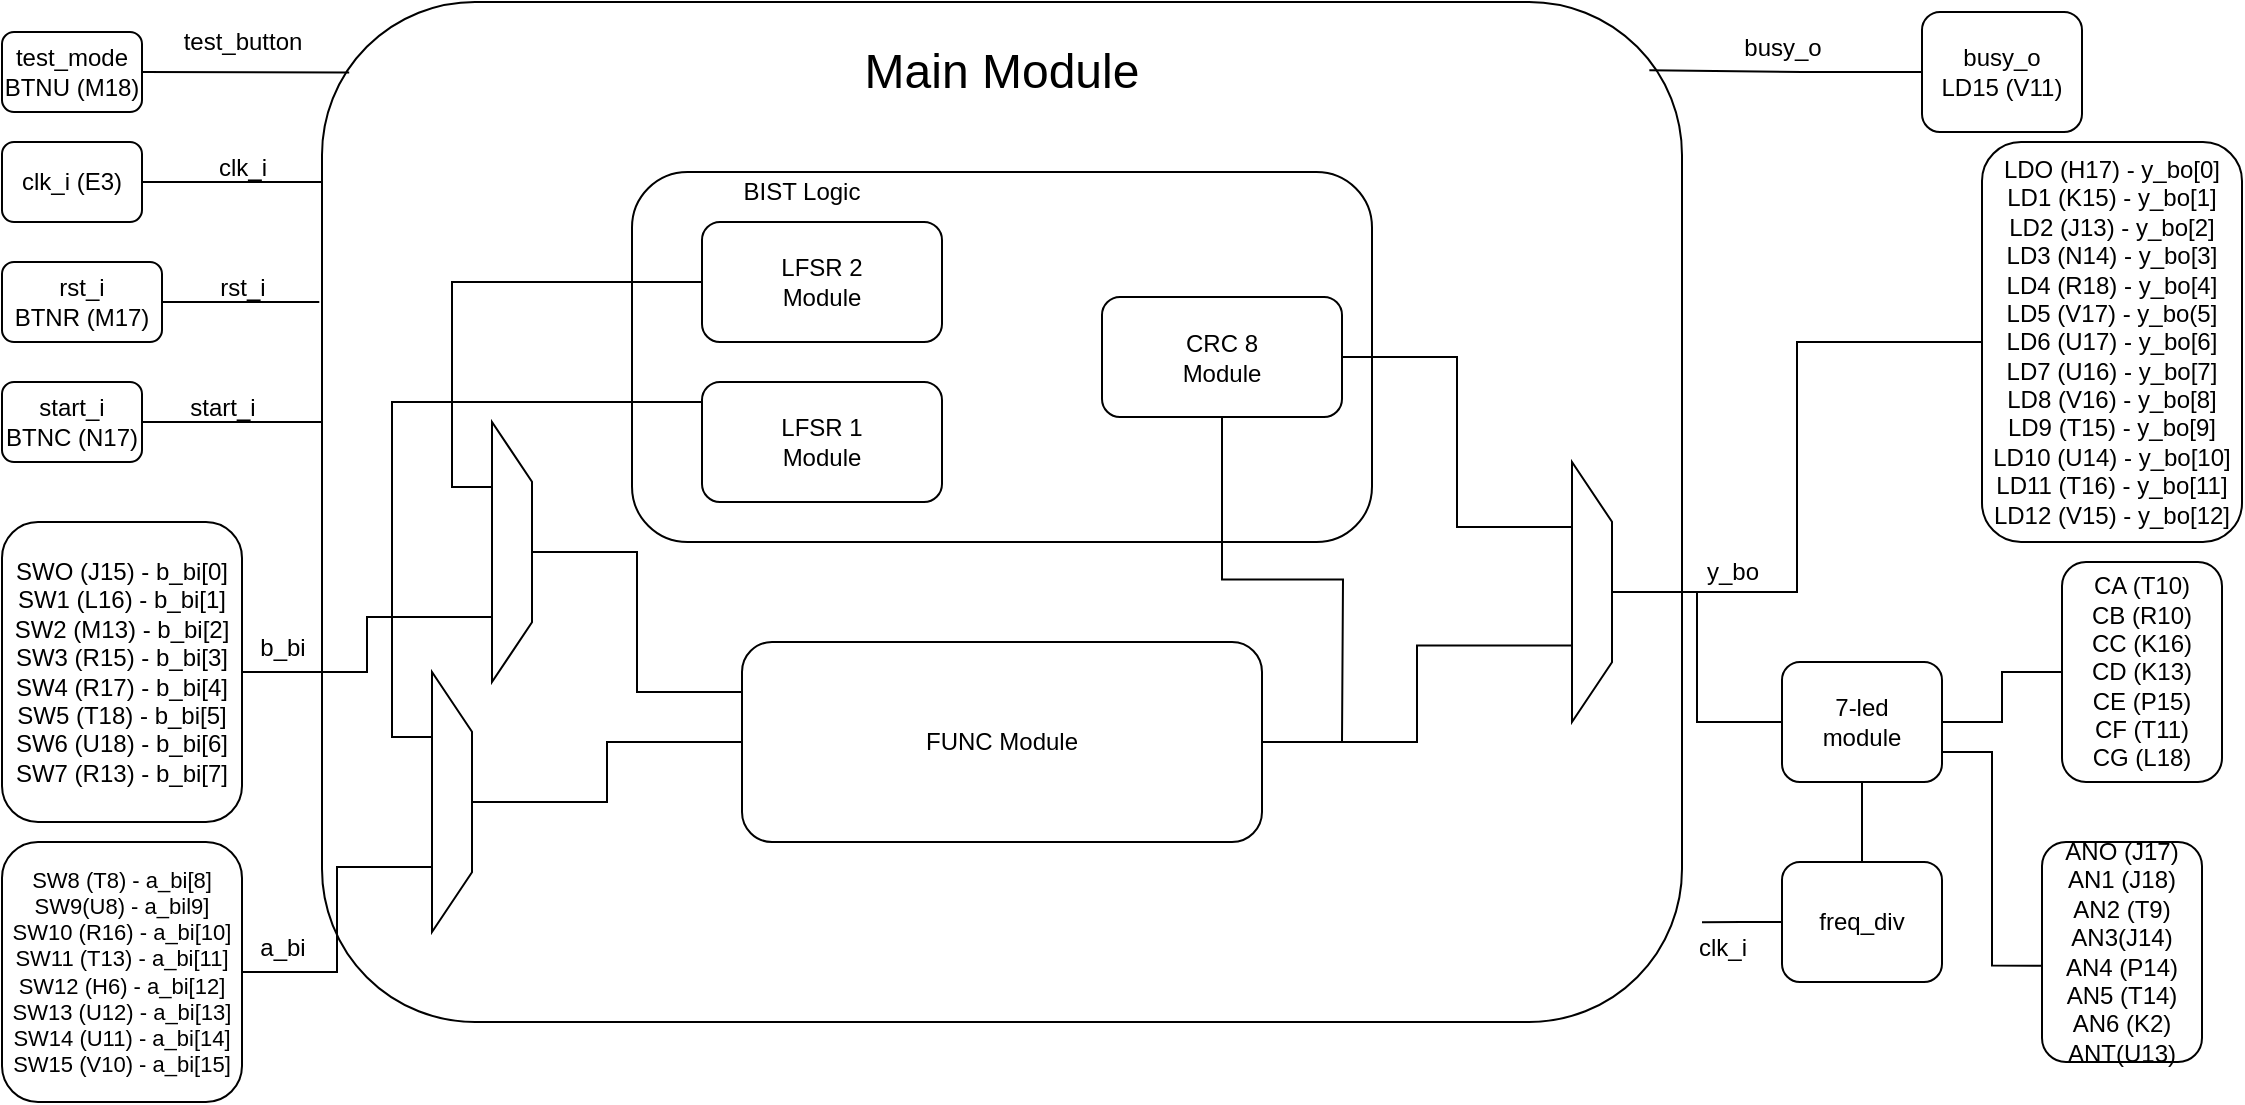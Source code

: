 <mxfile version="24.3.1" type="device">
  <diagram name="Page-1" id="8r99jC3OTzS9Ob0etDOE">
    <mxGraphModel dx="1464" dy="959" grid="1" gridSize="10" guides="1" tooltips="1" connect="1" arrows="1" fold="1" page="1" pageScale="1" pageWidth="827" pageHeight="1169" math="0" shadow="0">
      <root>
        <mxCell id="0" />
        <mxCell id="1" parent="0" />
        <mxCell id="MK-3uhewQqFmc1FHeEV7-1" value="" style="rounded=1;whiteSpace=wrap;html=1;" vertex="1" parent="1">
          <mxGeometry x="230" y="390" width="680" height="510" as="geometry" />
        </mxCell>
        <mxCell id="MK-3uhewQqFmc1FHeEV7-2" value="&lt;font style=&quot;font-size: 24px;&quot;&gt;Main Module&lt;/font&gt;" style="text;html=1;align=center;verticalAlign=middle;whiteSpace=wrap;rounded=0;" vertex="1" parent="1">
          <mxGeometry x="480" y="410" width="180" height="30" as="geometry" />
        </mxCell>
        <mxCell id="MK-3uhewQqFmc1FHeEV7-3" value="" style="rounded=1;whiteSpace=wrap;html=1;" vertex="1" parent="1">
          <mxGeometry x="385" y="475" width="370" height="185" as="geometry" />
        </mxCell>
        <mxCell id="MK-3uhewQqFmc1FHeEV7-4" value="LFSR 2&lt;div&gt;Module&lt;/div&gt;" style="rounded=1;whiteSpace=wrap;html=1;" vertex="1" parent="1">
          <mxGeometry x="420" y="500" width="120" height="60" as="geometry" />
        </mxCell>
        <mxCell id="MK-3uhewQqFmc1FHeEV7-5" value="BIST Logic" style="text;html=1;align=center;verticalAlign=middle;whiteSpace=wrap;rounded=0;" vertex="1" parent="1">
          <mxGeometry x="420" y="470" width="100" height="30" as="geometry" />
        </mxCell>
        <mxCell id="MK-3uhewQqFmc1FHeEV7-6" value="LFSR 1&lt;div&gt;Module&lt;/div&gt;" style="rounded=1;whiteSpace=wrap;html=1;" vertex="1" parent="1">
          <mxGeometry x="420" y="580" width="120" height="60" as="geometry" />
        </mxCell>
        <mxCell id="MK-3uhewQqFmc1FHeEV7-48" style="edgeStyle=orthogonalEdgeStyle;rounded=0;orthogonalLoop=1;jettySize=auto;html=1;exitX=1;exitY=0.5;exitDx=0;exitDy=0;entryX=0.75;entryY=0;entryDx=0;entryDy=0;endArrow=none;endFill=0;" edge="1" parent="1" source="MK-3uhewQqFmc1FHeEV7-7" target="MK-3uhewQqFmc1FHeEV7-12">
          <mxGeometry relative="1" as="geometry" />
        </mxCell>
        <mxCell id="MK-3uhewQqFmc1FHeEV7-49" style="edgeStyle=orthogonalEdgeStyle;rounded=0;orthogonalLoop=1;jettySize=auto;html=1;exitX=0.5;exitY=1;exitDx=0;exitDy=0;endArrow=none;endFill=0;" edge="1" parent="1" source="MK-3uhewQqFmc1FHeEV7-7">
          <mxGeometry relative="1" as="geometry">
            <mxPoint x="740.0" y="760" as="targetPoint" />
          </mxGeometry>
        </mxCell>
        <mxCell id="MK-3uhewQqFmc1FHeEV7-7" value="CRC 8&lt;div&gt;Module&lt;/div&gt;" style="rounded=1;whiteSpace=wrap;html=1;" vertex="1" parent="1">
          <mxGeometry x="620" y="537.5" width="120" height="60" as="geometry" />
        </mxCell>
        <mxCell id="MK-3uhewQqFmc1FHeEV7-8" value="FUNC Module" style="rounded=1;whiteSpace=wrap;html=1;" vertex="1" parent="1">
          <mxGeometry x="440" y="710" width="260" height="100" as="geometry" />
        </mxCell>
        <mxCell id="MK-3uhewQqFmc1FHeEV7-44" style="edgeStyle=orthogonalEdgeStyle;rounded=0;orthogonalLoop=1;jettySize=auto;html=1;exitX=0.5;exitY=1;exitDx=0;exitDy=0;entryX=0;entryY=0.25;entryDx=0;entryDy=0;endArrow=none;endFill=0;" edge="1" parent="1" source="MK-3uhewQqFmc1FHeEV7-9" target="MK-3uhewQqFmc1FHeEV7-8">
          <mxGeometry relative="1" as="geometry" />
        </mxCell>
        <mxCell id="MK-3uhewQqFmc1FHeEV7-46" style="edgeStyle=orthogonalEdgeStyle;rounded=0;orthogonalLoop=1;jettySize=auto;html=1;exitX=0.75;exitY=0;exitDx=0;exitDy=0;entryX=0;entryY=0.5;entryDx=0;entryDy=0;endArrow=none;endFill=0;" edge="1" parent="1" source="MK-3uhewQqFmc1FHeEV7-9" target="MK-3uhewQqFmc1FHeEV7-4">
          <mxGeometry relative="1" as="geometry" />
        </mxCell>
        <mxCell id="MK-3uhewQqFmc1FHeEV7-9" value="" style="verticalLabelPosition=middle;verticalAlign=middle;html=1;shape=trapezoid;perimeter=trapezoidPerimeter;whiteSpace=wrap;size=0.23;arcSize=10;flipV=1;labelPosition=center;align=center;rotation=-90;" vertex="1" parent="1">
          <mxGeometry x="260" y="655" width="130" height="20" as="geometry" />
        </mxCell>
        <mxCell id="MK-3uhewQqFmc1FHeEV7-43" style="edgeStyle=orthogonalEdgeStyle;rounded=0;orthogonalLoop=1;jettySize=auto;html=1;exitX=0.5;exitY=1;exitDx=0;exitDy=0;entryX=0;entryY=0.5;entryDx=0;entryDy=0;endArrow=none;endFill=0;" edge="1" parent="1" source="MK-3uhewQqFmc1FHeEV7-11" target="MK-3uhewQqFmc1FHeEV7-8">
          <mxGeometry relative="1" as="geometry" />
        </mxCell>
        <mxCell id="MK-3uhewQqFmc1FHeEV7-45" style="edgeStyle=orthogonalEdgeStyle;rounded=0;orthogonalLoop=1;jettySize=auto;html=1;exitX=0.75;exitY=0;exitDx=0;exitDy=0;entryX=0;entryY=0.5;entryDx=0;entryDy=0;endArrow=none;endFill=0;" edge="1" parent="1" source="MK-3uhewQqFmc1FHeEV7-11" target="MK-3uhewQqFmc1FHeEV7-6">
          <mxGeometry relative="1" as="geometry">
            <Array as="points">
              <mxPoint x="265" y="758" />
              <mxPoint x="265" y="590" />
              <mxPoint x="420" y="590" />
            </Array>
          </mxGeometry>
        </mxCell>
        <mxCell id="MK-3uhewQqFmc1FHeEV7-11" value="" style="verticalLabelPosition=middle;verticalAlign=middle;html=1;shape=trapezoid;perimeter=trapezoidPerimeter;whiteSpace=wrap;size=0.23;arcSize=10;flipV=1;labelPosition=center;align=center;rotation=-90;" vertex="1" parent="1">
          <mxGeometry x="230" y="780" width="130" height="20" as="geometry" />
        </mxCell>
        <mxCell id="MK-3uhewQqFmc1FHeEV7-50" style="edgeStyle=orthogonalEdgeStyle;rounded=0;orthogonalLoop=1;jettySize=auto;html=1;endArrow=none;endFill=0;" edge="1" parent="1" source="MK-3uhewQqFmc1FHeEV7-12" target="MK-3uhewQqFmc1FHeEV7-27">
          <mxGeometry relative="1" as="geometry" />
        </mxCell>
        <mxCell id="MK-3uhewQqFmc1FHeEV7-55" style="edgeStyle=orthogonalEdgeStyle;rounded=0;orthogonalLoop=1;jettySize=auto;html=1;entryX=0;entryY=0.5;entryDx=0;entryDy=0;endArrow=none;endFill=0;" edge="1" parent="1" source="MK-3uhewQqFmc1FHeEV7-12" target="MK-3uhewQqFmc1FHeEV7-24">
          <mxGeometry relative="1" as="geometry" />
        </mxCell>
        <mxCell id="MK-3uhewQqFmc1FHeEV7-12" value="" style="verticalLabelPosition=middle;verticalAlign=middle;html=1;shape=trapezoid;perimeter=trapezoidPerimeter;whiteSpace=wrap;size=0.23;arcSize=10;flipV=1;labelPosition=center;align=center;rotation=-90;" vertex="1" parent="1">
          <mxGeometry x="800" y="675" width="130" height="20" as="geometry" />
        </mxCell>
        <mxCell id="MK-3uhewQqFmc1FHeEV7-39" style="edgeStyle=orthogonalEdgeStyle;rounded=0;orthogonalLoop=1;jettySize=auto;html=1;entryX=0.25;entryY=0;entryDx=0;entryDy=0;endArrow=none;endFill=0;" edge="1" parent="1" source="MK-3uhewQqFmc1FHeEV7-15" target="MK-3uhewQqFmc1FHeEV7-9">
          <mxGeometry relative="1" as="geometry" />
        </mxCell>
        <mxCell id="MK-3uhewQqFmc1FHeEV7-15" value="&lt;div&gt;&lt;span style=&quot;font-size: 12px;&quot;&gt;SWO (J15) - b_bi[0]&lt;/span&gt;&lt;br&gt;&lt;/div&gt;&lt;div&gt;&lt;div&gt;SW1 (L16) - b_bi[1]&lt;/div&gt;&lt;div&gt;SW2 (M13) - b_bi[2]&lt;/div&gt;&lt;div&gt;SW3 (R15) - b_bi[3]&lt;/div&gt;&lt;div&gt;SW4 (R17) - b_bi[4]&lt;/div&gt;&lt;div&gt;SW5 (T18) - b_bi[5]&lt;/div&gt;&lt;div&gt;SW6 (U18) - b_bi[6]&lt;/div&gt;&lt;div&gt;SW7 (R13) - b_bi[7]&lt;/div&gt;&lt;/div&gt;" style="rounded=1;whiteSpace=wrap;html=1;" vertex="1" parent="1">
          <mxGeometry x="70" y="650" width="120" height="150" as="geometry" />
        </mxCell>
        <mxCell id="MK-3uhewQqFmc1FHeEV7-40" style="edgeStyle=orthogonalEdgeStyle;rounded=0;orthogonalLoop=1;jettySize=auto;html=1;entryX=0.25;entryY=0;entryDx=0;entryDy=0;endArrow=none;endFill=0;" edge="1" parent="1" source="MK-3uhewQqFmc1FHeEV7-16" target="MK-3uhewQqFmc1FHeEV7-11">
          <mxGeometry relative="1" as="geometry" />
        </mxCell>
        <mxCell id="MK-3uhewQqFmc1FHeEV7-16" value="&lt;div style=&quot;font-size: 11px;&quot;&gt;&lt;font style=&quot;font-size: 11px;&quot;&gt;SW8 (T8) - a_bi[8]&lt;/font&gt;&lt;/div&gt;&lt;div style=&quot;font-size: 11px;&quot;&gt;&lt;font style=&quot;font-size: 11px;&quot;&gt;SW9(U8) - a_bil9]&lt;/font&gt;&lt;/div&gt;&lt;div style=&quot;font-size: 11px;&quot;&gt;&lt;font style=&quot;font-size: 11px;&quot;&gt;SW10 (R16) - a_bi[10]&lt;/font&gt;&lt;/div&gt;&lt;div style=&quot;font-size: 11px;&quot;&gt;&lt;font style=&quot;font-size: 11px;&quot;&gt;SW11 (T13) - a_bi[11]&lt;/font&gt;&lt;/div&gt;&lt;div style=&quot;font-size: 11px;&quot;&gt;&lt;font style=&quot;font-size: 11px;&quot;&gt;SW12 (H6) - a_bi[12]&lt;/font&gt;&lt;/div&gt;&lt;div style=&quot;font-size: 11px;&quot;&gt;&lt;font style=&quot;font-size: 11px;&quot;&gt;SW13 (U12) - a_bi[13]&lt;/font&gt;&lt;/div&gt;&lt;div style=&quot;font-size: 11px;&quot;&gt;&lt;font style=&quot;font-size: 11px;&quot;&gt;SW14 (U11) - a_bi[14]&lt;/font&gt;&lt;/div&gt;&lt;div style=&quot;font-size: 11px;&quot;&gt;&lt;font style=&quot;font-size: 11px;&quot;&gt;SW15 (V10) - a_bi[15]&lt;/font&gt;&lt;/div&gt;" style="rounded=1;whiteSpace=wrap;html=1;" vertex="1" parent="1">
          <mxGeometry x="70" y="810" width="120" height="130" as="geometry" />
        </mxCell>
        <mxCell id="MK-3uhewQqFmc1FHeEV7-17" value="test_mode&lt;div&gt;BTNU (M18)&lt;/div&gt;" style="rounded=1;whiteSpace=wrap;html=1;" vertex="1" parent="1">
          <mxGeometry x="70" y="405" width="70" height="40" as="geometry" />
        </mxCell>
        <mxCell id="MK-3uhewQqFmc1FHeEV7-18" value="clk_i (E3)" style="rounded=1;whiteSpace=wrap;html=1;" vertex="1" parent="1">
          <mxGeometry x="70" y="460" width="70" height="40" as="geometry" />
        </mxCell>
        <mxCell id="MK-3uhewQqFmc1FHeEV7-19" value="rst_i&lt;div&gt;BTNR (M17)&lt;/div&gt;" style="rounded=1;whiteSpace=wrap;html=1;" vertex="1" parent="1">
          <mxGeometry x="70" y="520" width="80" height="40" as="geometry" />
        </mxCell>
        <mxCell id="MK-3uhewQqFmc1FHeEV7-32" value="" style="edgeStyle=orthogonalEdgeStyle;rounded=0;orthogonalLoop=1;jettySize=auto;html=1;endArrow=none;endFill=0;" edge="1" parent="1" source="MK-3uhewQqFmc1FHeEV7-20">
          <mxGeometry relative="1" as="geometry">
            <mxPoint x="230" y="600" as="targetPoint" />
          </mxGeometry>
        </mxCell>
        <mxCell id="MK-3uhewQqFmc1FHeEV7-20" value="start_i&lt;div&gt;BTNC (N17)&lt;/div&gt;" style="rounded=1;whiteSpace=wrap;html=1;" vertex="1" parent="1">
          <mxGeometry x="70" y="580" width="70" height="40" as="geometry" />
        </mxCell>
        <mxCell id="MK-3uhewQqFmc1FHeEV7-21" value="&lt;div&gt;busy_o&lt;/div&gt;&lt;div&gt;LD15 (V11)&lt;/div&gt;" style="rounded=1;whiteSpace=wrap;html=1;" vertex="1" parent="1">
          <mxGeometry x="1030" y="395" width="80" height="60" as="geometry" />
        </mxCell>
        <mxCell id="MK-3uhewQqFmc1FHeEV7-53" style="edgeStyle=orthogonalEdgeStyle;rounded=0;orthogonalLoop=1;jettySize=auto;html=1;exitX=0;exitY=0.5;exitDx=0;exitDy=0;endArrow=none;endFill=0;" edge="1" parent="1" source="MK-3uhewQqFmc1FHeEV7-23">
          <mxGeometry relative="1" as="geometry">
            <mxPoint x="920.0" y="850.167" as="targetPoint" />
          </mxGeometry>
        </mxCell>
        <mxCell id="MK-3uhewQqFmc1FHeEV7-23" value="freq_div" style="rounded=1;whiteSpace=wrap;html=1;" vertex="1" parent="1">
          <mxGeometry x="960" y="820" width="80" height="60" as="geometry" />
        </mxCell>
        <mxCell id="MK-3uhewQqFmc1FHeEV7-56" style="edgeStyle=orthogonalEdgeStyle;rounded=0;orthogonalLoop=1;jettySize=auto;html=1;entryX=0;entryY=0.5;entryDx=0;entryDy=0;endArrow=none;endFill=0;" edge="1" parent="1" source="MK-3uhewQqFmc1FHeEV7-24" target="MK-3uhewQqFmc1FHeEV7-25">
          <mxGeometry relative="1" as="geometry" />
        </mxCell>
        <mxCell id="MK-3uhewQqFmc1FHeEV7-58" style="edgeStyle=orthogonalEdgeStyle;rounded=0;orthogonalLoop=1;jettySize=auto;html=1;exitX=0.5;exitY=1;exitDx=0;exitDy=0;entryX=0.5;entryY=0;entryDx=0;entryDy=0;endArrow=none;endFill=0;" edge="1" parent="1" source="MK-3uhewQqFmc1FHeEV7-24" target="MK-3uhewQqFmc1FHeEV7-23">
          <mxGeometry relative="1" as="geometry" />
        </mxCell>
        <mxCell id="MK-3uhewQqFmc1FHeEV7-24" value="&lt;div&gt;7-led&lt;/div&gt;&lt;div&gt;module&lt;/div&gt;" style="rounded=1;whiteSpace=wrap;html=1;" vertex="1" parent="1">
          <mxGeometry x="960" y="720" width="80" height="60" as="geometry" />
        </mxCell>
        <mxCell id="MK-3uhewQqFmc1FHeEV7-25" value="&lt;div&gt;CA (T10)&lt;/div&gt;&lt;div&gt;CB (R10)&lt;/div&gt;&lt;div&gt;CC (K16)&lt;/div&gt;&lt;div&gt;CD (K13)&lt;/div&gt;&lt;div&gt;CE (P15)&lt;/div&gt;&lt;div&gt;CF (T11)&lt;/div&gt;&lt;div&gt;CG (L18)&lt;/div&gt;" style="rounded=1;whiteSpace=wrap;html=1;" vertex="1" parent="1">
          <mxGeometry x="1100" y="670" width="80" height="110" as="geometry" />
        </mxCell>
        <mxCell id="MK-3uhewQqFmc1FHeEV7-26" value="&lt;div&gt;ANO (J17)&lt;/div&gt;&lt;div&gt;AN1 (J18)&lt;/div&gt;&lt;div&gt;AN2 (T9)&lt;/div&gt;&lt;div&gt;AN3(J14)&lt;/div&gt;&lt;div&gt;AN4 (P14)&lt;/div&gt;&lt;div&gt;AN5 (T14)&lt;/div&gt;&lt;div&gt;AN6 (K2)&lt;/div&gt;&lt;div&gt;ANT(U13)&lt;/div&gt;" style="rounded=1;whiteSpace=wrap;html=1;" vertex="1" parent="1">
          <mxGeometry x="1090" y="810" width="80" height="110" as="geometry" />
        </mxCell>
        <mxCell id="MK-3uhewQqFmc1FHeEV7-27" value="&lt;div&gt;LDO (H17) - y_bo[0]&lt;/div&gt;&lt;div&gt;LD1 (K15) - y_bo[1]&lt;/div&gt;&lt;div&gt;LD2 (J13) - y_bo[2]&lt;/div&gt;&lt;div&gt;LD3 (N14) - y_bo[3]&lt;/div&gt;&lt;div&gt;LD4 (R18) - y_bo[4]&lt;/div&gt;&lt;div&gt;LD5 (V17) - y_bo(5]&lt;/div&gt;&lt;div&gt;LD6 (U17) - y_bo[6]&lt;/div&gt;&lt;div&gt;LD7 (U16) - y_bo[7]&lt;/div&gt;&lt;div&gt;LD8 (V16) - y_bo[8]&lt;/div&gt;&lt;div&gt;LD9 (T15) - y_bo[9]&lt;/div&gt;&lt;div&gt;LD10 (U14) - y_bo[10]&lt;/div&gt;&lt;div&gt;LD11 (T16) - y_bo[11]&lt;/div&gt;&lt;div&gt;LD12 (V15) - y_bo[12]&lt;/div&gt;" style="rounded=1;whiteSpace=wrap;html=1;" vertex="1" parent="1">
          <mxGeometry x="1060" y="460" width="130" height="200" as="geometry" />
        </mxCell>
        <mxCell id="MK-3uhewQqFmc1FHeEV7-28" value="" style="endArrow=none;html=1;rounded=0;exitX=1;exitY=0.5;exitDx=0;exitDy=0;entryX=0.02;entryY=0.069;entryDx=0;entryDy=0;entryPerimeter=0;" edge="1" parent="1" source="MK-3uhewQqFmc1FHeEV7-17" target="MK-3uhewQqFmc1FHeEV7-1">
          <mxGeometry width="50" height="50" relative="1" as="geometry">
            <mxPoint x="400" y="660" as="sourcePoint" />
            <mxPoint x="450" y="610" as="targetPoint" />
          </mxGeometry>
        </mxCell>
        <mxCell id="MK-3uhewQqFmc1FHeEV7-29" value="" style="endArrow=none;html=1;rounded=0;" edge="1" parent="1" source="MK-3uhewQqFmc1FHeEV7-18">
          <mxGeometry width="50" height="50" relative="1" as="geometry">
            <mxPoint x="140" y="479.58" as="sourcePoint" />
            <mxPoint x="230" y="480" as="targetPoint" />
          </mxGeometry>
        </mxCell>
        <mxCell id="MK-3uhewQqFmc1FHeEV7-31" style="edgeStyle=orthogonalEdgeStyle;rounded=0;orthogonalLoop=1;jettySize=auto;html=1;entryX=-0.002;entryY=0.294;entryDx=0;entryDy=0;entryPerimeter=0;endArrow=none;endFill=0;" edge="1" parent="1" source="MK-3uhewQqFmc1FHeEV7-19" target="MK-3uhewQqFmc1FHeEV7-1">
          <mxGeometry relative="1" as="geometry" />
        </mxCell>
        <mxCell id="MK-3uhewQqFmc1FHeEV7-33" value="test_button" style="text;html=1;align=center;verticalAlign=middle;resizable=0;points=[];autosize=1;strokeColor=none;fillColor=none;" vertex="1" parent="1">
          <mxGeometry x="150" y="395" width="80" height="30" as="geometry" />
        </mxCell>
        <mxCell id="MK-3uhewQqFmc1FHeEV7-34" value="clk_i" style="text;html=1;align=center;verticalAlign=middle;resizable=0;points=[];autosize=1;strokeColor=none;fillColor=none;" vertex="1" parent="1">
          <mxGeometry x="165" y="458" width="50" height="30" as="geometry" />
        </mxCell>
        <mxCell id="MK-3uhewQqFmc1FHeEV7-35" value="rst_i" style="text;html=1;align=center;verticalAlign=middle;resizable=0;points=[];autosize=1;strokeColor=none;fillColor=none;" vertex="1" parent="1">
          <mxGeometry x="165" y="518" width="50" height="30" as="geometry" />
        </mxCell>
        <mxCell id="MK-3uhewQqFmc1FHeEV7-36" value="start_i" style="text;html=1;align=center;verticalAlign=middle;resizable=0;points=[];autosize=1;strokeColor=none;fillColor=none;" vertex="1" parent="1">
          <mxGeometry x="150" y="578" width="60" height="30" as="geometry" />
        </mxCell>
        <mxCell id="MK-3uhewQqFmc1FHeEV7-37" style="edgeStyle=orthogonalEdgeStyle;rounded=0;orthogonalLoop=1;jettySize=auto;html=1;exitX=0;exitY=0.5;exitDx=0;exitDy=0;entryX=0.976;entryY=0.067;entryDx=0;entryDy=0;entryPerimeter=0;endArrow=none;endFill=0;" edge="1" parent="1" source="MK-3uhewQqFmc1FHeEV7-21" target="MK-3uhewQqFmc1FHeEV7-1">
          <mxGeometry relative="1" as="geometry" />
        </mxCell>
        <mxCell id="MK-3uhewQqFmc1FHeEV7-38" value="busy_o" style="text;html=1;align=center;verticalAlign=middle;resizable=0;points=[];autosize=1;strokeColor=none;fillColor=none;" vertex="1" parent="1">
          <mxGeometry x="930" y="398" width="60" height="30" as="geometry" />
        </mxCell>
        <mxCell id="MK-3uhewQqFmc1FHeEV7-41" value="b_bi" style="text;html=1;align=center;verticalAlign=middle;resizable=0;points=[];autosize=1;strokeColor=none;fillColor=none;" vertex="1" parent="1">
          <mxGeometry x="185" y="698" width="50" height="30" as="geometry" />
        </mxCell>
        <mxCell id="MK-3uhewQqFmc1FHeEV7-42" value="a_bi" style="text;html=1;align=center;verticalAlign=middle;resizable=0;points=[];autosize=1;strokeColor=none;fillColor=none;" vertex="1" parent="1">
          <mxGeometry x="185" y="848" width="50" height="30" as="geometry" />
        </mxCell>
        <mxCell id="MK-3uhewQqFmc1FHeEV7-47" style="edgeStyle=orthogonalEdgeStyle;rounded=0;orthogonalLoop=1;jettySize=auto;html=1;exitX=1;exitY=0.5;exitDx=0;exitDy=0;entryX=0.294;entryY=1.016;entryDx=0;entryDy=0;entryPerimeter=0;endArrow=none;endFill=0;" edge="1" parent="1" source="MK-3uhewQqFmc1FHeEV7-8" target="MK-3uhewQqFmc1FHeEV7-12">
          <mxGeometry relative="1" as="geometry" />
        </mxCell>
        <mxCell id="MK-3uhewQqFmc1FHeEV7-52" value="y_bo" style="text;html=1;align=center;verticalAlign=middle;resizable=0;points=[];autosize=1;strokeColor=none;fillColor=none;" vertex="1" parent="1">
          <mxGeometry x="910" y="660" width="50" height="30" as="geometry" />
        </mxCell>
        <mxCell id="MK-3uhewQqFmc1FHeEV7-54" value="clk_i" style="text;html=1;align=center;verticalAlign=middle;resizable=0;points=[];autosize=1;strokeColor=none;fillColor=none;" vertex="1" parent="1">
          <mxGeometry x="905" y="848" width="50" height="30" as="geometry" />
        </mxCell>
        <mxCell id="MK-3uhewQqFmc1FHeEV7-57" style="edgeStyle=orthogonalEdgeStyle;rounded=0;orthogonalLoop=1;jettySize=auto;html=1;exitX=1;exitY=0.75;exitDx=0;exitDy=0;entryX=0.006;entryY=0.562;entryDx=0;entryDy=0;entryPerimeter=0;endArrow=none;endFill=0;" edge="1" parent="1" source="MK-3uhewQqFmc1FHeEV7-24" target="MK-3uhewQqFmc1FHeEV7-26">
          <mxGeometry relative="1" as="geometry" />
        </mxCell>
      </root>
    </mxGraphModel>
  </diagram>
</mxfile>
